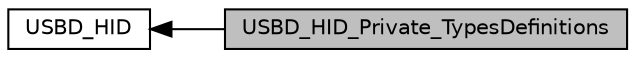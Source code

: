 digraph "USBD_HID_Private_TypesDefinitions"
{
  edge [fontname="Helvetica",fontsize="10",labelfontname="Helvetica",labelfontsize="10"];
  node [fontname="Helvetica",fontsize="10",shape=record];
  rankdir=LR;
  Node1 [label="USBD_HID",height=0.2,width=0.4,color="black", fillcolor="white", style="filled",URL="$group___u_s_b_d___h_i_d.html",tooltip="This file is the Header file for usbd_hid.c. "];
  Node0 [label="USBD_HID_Private_TypesDefinitions",height=0.2,width=0.4,color="black", fillcolor="grey75", style="filled", fontcolor="black"];
  Node1->Node0 [shape=plaintext, dir="back", style="solid"];
}
